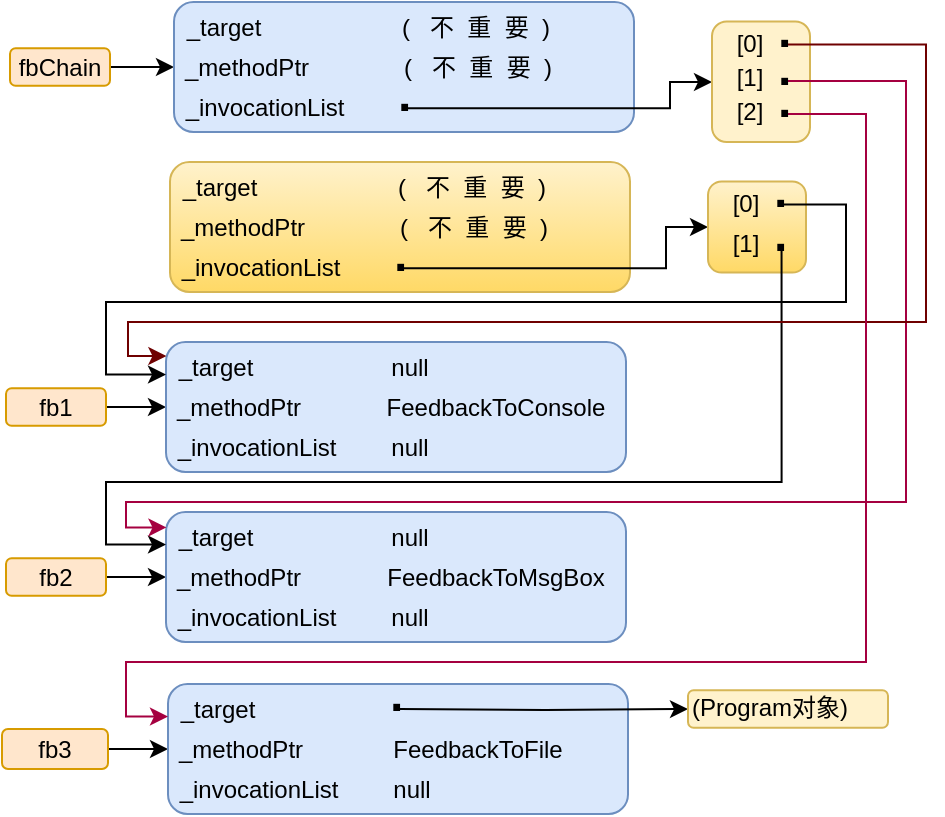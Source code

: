 <mxfile version="13.9.9" type="device"><diagram id="eLTa1Btp_zfPXQV7GXbo" name="第 1 页"><mxGraphModel dx="763" dy="670" grid="1" gridSize="10" guides="1" tooltips="1" connect="1" arrows="1" fold="1" page="1" pageScale="1" pageWidth="827" pageHeight="1169" math="0" shadow="0"><root><mxCell id="0"/><mxCell id="1" parent="0"/><mxCell id="TYRYgofvc2agowu7bQOd-41" style="edgeStyle=orthogonalEdgeStyle;rounded=0;orthogonalLoop=1;jettySize=auto;html=1;entryX=0;entryY=0.5;entryDx=0;entryDy=0;" parent="1" source="TYRYgofvc2agowu7bQOd-1" target="TYRYgofvc2agowu7bQOd-32" edge="1"><mxGeometry relative="1" as="geometry"/></mxCell><mxCell id="TYRYgofvc2agowu7bQOd-1" value="fb3" style="rounded=1;whiteSpace=wrap;html=1;fillColor=#ffe6cc;strokeColor=#d79b00;" parent="1" vertex="1"><mxGeometry x="198" y="643.5" width="53" height="20" as="geometry"/></mxCell><mxCell id="TYRYgofvc2agowu7bQOd-40" style="edgeStyle=orthogonalEdgeStyle;rounded=0;orthogonalLoop=1;jettySize=auto;html=1;entryX=0;entryY=0.5;entryDx=0;entryDy=0;" parent="1" source="TYRYgofvc2agowu7bQOd-2" target="TYRYgofvc2agowu7bQOd-3" edge="1"><mxGeometry relative="1" as="geometry"/></mxCell><mxCell id="TYRYgofvc2agowu7bQOd-2" value="fb1" style="rounded=1;whiteSpace=wrap;html=1;fillColor=#ffe6cc;strokeColor=#d79b00;" parent="1" vertex="1"><mxGeometry x="200" y="473.13" width="50" height="18.75" as="geometry"/></mxCell><mxCell id="TYRYgofvc2agowu7bQOd-3" value="" style="rounded=1;whiteSpace=wrap;html=1;align=left;fillColor=#dae8fc;strokeColor=#6c8ebf;" parent="1" vertex="1"><mxGeometry x="280" y="450" width="230" height="65" as="geometry"/></mxCell><mxCell id="TYRYgofvc2agowu7bQOd-12" value="_invocationList" style="text;html=1;strokeColor=none;fillColor=none;align=center;verticalAlign=middle;whiteSpace=wrap;rounded=0;" parent="1" vertex="1"><mxGeometry x="285" y="492.5" width="81" height="20" as="geometry"/></mxCell><mxCell id="TYRYgofvc2agowu7bQOd-13" value="_methodPtr" style="text;html=1;strokeColor=none;fillColor=none;align=center;verticalAlign=middle;whiteSpace=wrap;rounded=0;" parent="1" vertex="1"><mxGeometry x="285" y="472.5" width="63" height="20" as="geometry"/></mxCell><mxCell id="TYRYgofvc2agowu7bQOd-14" value="null" style="text;html=1;strokeColor=none;fillColor=none;align=center;verticalAlign=middle;whiteSpace=wrap;rounded=0;" parent="1" vertex="1"><mxGeometry x="392" y="452.5" width="20" height="20" as="geometry"/></mxCell><mxCell id="TYRYgofvc2agowu7bQOd-15" value="_target" style="text;html=1;strokeColor=none;fillColor=none;align=center;verticalAlign=middle;whiteSpace=wrap;rounded=0;" parent="1" vertex="1"><mxGeometry x="285" y="452.5" width="40" height="20" as="geometry"/></mxCell><mxCell id="TYRYgofvc2agowu7bQOd-30" value="null" style="text;html=1;strokeColor=none;fillColor=none;align=center;verticalAlign=middle;whiteSpace=wrap;rounded=0;" parent="1" vertex="1"><mxGeometry x="392" y="492.5" width="20" height="20" as="geometry"/></mxCell><mxCell id="TYRYgofvc2agowu7bQOd-31" value="FeedbackToConsole" style="text;html=1;strokeColor=none;fillColor=none;align=center;verticalAlign=middle;whiteSpace=wrap;rounded=0;" parent="1" vertex="1"><mxGeometry x="435" y="472.5" width="20" height="20" as="geometry"/></mxCell><mxCell id="TYRYgofvc2agowu7bQOd-32" value="" style="rounded=1;whiteSpace=wrap;html=1;align=left;fillColor=#dae8fc;strokeColor=#6c8ebf;" parent="1" vertex="1"><mxGeometry x="281" y="621" width="230" height="65" as="geometry"/></mxCell><mxCell id="TYRYgofvc2agowu7bQOd-33" value="_invocationList" style="text;html=1;strokeColor=none;fillColor=none;align=center;verticalAlign=middle;whiteSpace=wrap;rounded=0;" parent="1" vertex="1"><mxGeometry x="286" y="663.5" width="81" height="20" as="geometry"/></mxCell><mxCell id="TYRYgofvc2agowu7bQOd-34" value="_methodPtr" style="text;html=1;strokeColor=none;fillColor=none;align=center;verticalAlign=middle;whiteSpace=wrap;rounded=0;" parent="1" vertex="1"><mxGeometry x="286" y="643.5" width="63" height="20" as="geometry"/></mxCell><mxCell id="TYRYgofvc2agowu7bQOd-42" style="edgeStyle=orthogonalEdgeStyle;rounded=0;orthogonalLoop=1;jettySize=auto;html=1;entryX=0;entryY=0.5;entryDx=0;entryDy=0;" parent="1" target="TYRYgofvc2agowu7bQOd-39" edge="1"><mxGeometry relative="1" as="geometry"><mxPoint x="397" y="633.5" as="sourcePoint"/><mxPoint x="547" y="633.5" as="targetPoint"/></mxGeometry></mxCell><mxCell id="TYRYgofvc2agowu7bQOd-35" value="&lt;b&gt;&lt;font style=&quot;font-size: 24px&quot;&gt;·&lt;/font&gt;&lt;/b&gt;" style="text;html=1;strokeColor=none;fillColor=none;align=center;verticalAlign=middle;whiteSpace=wrap;rounded=0;" parent="1" vertex="1"><mxGeometry x="394.5" y="622.87" width="3" height="20" as="geometry"/></mxCell><mxCell id="TYRYgofvc2agowu7bQOd-36" value="_target" style="text;html=1;strokeColor=none;fillColor=none;align=center;verticalAlign=middle;whiteSpace=wrap;rounded=0;" parent="1" vertex="1"><mxGeometry x="286" y="623.5" width="40" height="20" as="geometry"/></mxCell><mxCell id="TYRYgofvc2agowu7bQOd-37" value="null" style="text;html=1;strokeColor=none;fillColor=none;align=center;verticalAlign=middle;whiteSpace=wrap;rounded=0;" parent="1" vertex="1"><mxGeometry x="393" y="663.5" width="20" height="20" as="geometry"/></mxCell><mxCell id="TYRYgofvc2agowu7bQOd-38" value="FeedbackToFile" style="text;html=1;strokeColor=none;fillColor=none;align=center;verticalAlign=middle;whiteSpace=wrap;rounded=0;" parent="1" vertex="1"><mxGeometry x="426" y="643.5" width="20" height="20" as="geometry"/></mxCell><mxCell id="TYRYgofvc2agowu7bQOd-39" value="(Program对象)" style="rounded=1;whiteSpace=wrap;html=1;align=left;fillColor=#fff2cc;strokeColor=#d6b656;" parent="1" vertex="1"><mxGeometry x="541" y="624.12" width="100" height="18.75" as="geometry"/></mxCell><mxCell id="YYfx2Cy97O6q9ejeGLDA-1" style="edgeStyle=orthogonalEdgeStyle;rounded=0;orthogonalLoop=1;jettySize=auto;html=1;entryX=0;entryY=0.5;entryDx=0;entryDy=0;" parent="1" source="YYfx2Cy97O6q9ejeGLDA-2" target="YYfx2Cy97O6q9ejeGLDA-3" edge="1"><mxGeometry relative="1" as="geometry"/></mxCell><mxCell id="YYfx2Cy97O6q9ejeGLDA-2" value="fb2" style="rounded=1;whiteSpace=wrap;html=1;fillColor=#ffe6cc;strokeColor=#d79b00;" parent="1" vertex="1"><mxGeometry x="200" y="558.13" width="50" height="18.75" as="geometry"/></mxCell><mxCell id="YYfx2Cy97O6q9ejeGLDA-3" value="" style="rounded=1;whiteSpace=wrap;html=1;align=left;fillColor=#dae8fc;strokeColor=#6c8ebf;" parent="1" vertex="1"><mxGeometry x="280" y="535" width="230" height="65" as="geometry"/></mxCell><mxCell id="YYfx2Cy97O6q9ejeGLDA-4" value="_invocationList" style="text;html=1;strokeColor=none;fillColor=none;align=center;verticalAlign=middle;whiteSpace=wrap;rounded=0;" parent="1" vertex="1"><mxGeometry x="285" y="577.5" width="81" height="20" as="geometry"/></mxCell><mxCell id="YYfx2Cy97O6q9ejeGLDA-5" value="_methodPtr" style="text;html=1;strokeColor=none;fillColor=none;align=center;verticalAlign=middle;whiteSpace=wrap;rounded=0;" parent="1" vertex="1"><mxGeometry x="285" y="557.5" width="63" height="20" as="geometry"/></mxCell><mxCell id="YYfx2Cy97O6q9ejeGLDA-6" value="null" style="text;html=1;strokeColor=none;fillColor=none;align=center;verticalAlign=middle;whiteSpace=wrap;rounded=0;" parent="1" vertex="1"><mxGeometry x="392" y="537.5" width="20" height="20" as="geometry"/></mxCell><mxCell id="YYfx2Cy97O6q9ejeGLDA-7" value="_target" style="text;html=1;strokeColor=none;fillColor=none;align=center;verticalAlign=middle;whiteSpace=wrap;rounded=0;" parent="1" vertex="1"><mxGeometry x="285" y="537.5" width="40" height="20" as="geometry"/></mxCell><mxCell id="YYfx2Cy97O6q9ejeGLDA-8" value="null" style="text;html=1;strokeColor=none;fillColor=none;align=center;verticalAlign=middle;whiteSpace=wrap;rounded=0;" parent="1" vertex="1"><mxGeometry x="392" y="577.5" width="20" height="20" as="geometry"/></mxCell><mxCell id="YYfx2Cy97O6q9ejeGLDA-9" value="FeedbackToMsgBox" style="text;html=1;strokeColor=none;fillColor=none;align=center;verticalAlign=middle;whiteSpace=wrap;rounded=0;" parent="1" vertex="1"><mxGeometry x="435" y="557.5" width="20" height="20" as="geometry"/></mxCell><mxCell id="T_lC6nNLW3NfyjReCriL-1" value="" style="rounded=1;whiteSpace=wrap;html=1;align=left;fillColor=#fff2cc;strokeColor=#d6b656;gradientColor=#ffd966;" parent="1" vertex="1"><mxGeometry x="282" y="360" width="230" height="65" as="geometry"/></mxCell><mxCell id="T_lC6nNLW3NfyjReCriL-2" value="_invocationList" style="text;html=1;strokeColor=none;fillColor=none;align=center;verticalAlign=middle;whiteSpace=wrap;rounded=0;" parent="1" vertex="1"><mxGeometry x="287" y="402.5" width="81" height="20" as="geometry"/></mxCell><mxCell id="T_lC6nNLW3NfyjReCriL-3" value="_methodPtr" style="text;html=1;strokeColor=none;fillColor=none;align=center;verticalAlign=middle;whiteSpace=wrap;rounded=0;" parent="1" vertex="1"><mxGeometry x="287" y="382.5" width="63" height="20" as="geometry"/></mxCell><mxCell id="T_lC6nNLW3NfyjReCriL-4" value="(&amp;nbsp; &amp;nbsp;不&amp;nbsp; 重&amp;nbsp; 要&amp;nbsp; )" style="text;html=1;strokeColor=none;fillColor=none;align=center;verticalAlign=middle;whiteSpace=wrap;rounded=0;" parent="1" vertex="1"><mxGeometry x="394" y="362.5" width="78" height="20" as="geometry"/></mxCell><mxCell id="T_lC6nNLW3NfyjReCriL-5" value="_target" style="text;html=1;strokeColor=none;fillColor=none;align=center;verticalAlign=middle;whiteSpace=wrap;rounded=0;" parent="1" vertex="1"><mxGeometry x="287" y="362.5" width="40" height="20" as="geometry"/></mxCell><mxCell id="T_lC6nNLW3NfyjReCriL-8" value="(&amp;nbsp; &amp;nbsp;不&amp;nbsp; 重&amp;nbsp; 要&amp;nbsp; )" style="text;html=1;strokeColor=none;fillColor=none;align=center;verticalAlign=middle;whiteSpace=wrap;rounded=0;" parent="1" vertex="1"><mxGeometry x="395" y="382.5" width="78" height="20" as="geometry"/></mxCell><mxCell id="T_lC6nNLW3NfyjReCriL-10" style="edgeStyle=orthogonalEdgeStyle;rounded=0;orthogonalLoop=1;jettySize=auto;html=1;entryX=0;entryY=0.5;entryDx=0;entryDy=0;" parent="1" target="T_lC6nNLW3NfyjReCriL-12" edge="1"><mxGeometry relative="1" as="geometry"><mxPoint x="399" y="413.13" as="sourcePoint"/><mxPoint x="549" y="413.13" as="targetPoint"/><Array as="points"><mxPoint x="530" y="413"/><mxPoint x="530" y="393"/></Array></mxGeometry></mxCell><mxCell id="T_lC6nNLW3NfyjReCriL-11" value="&lt;b&gt;&lt;font style=&quot;font-size: 24px&quot;&gt;·&lt;/font&gt;&lt;/b&gt;" style="text;html=1;strokeColor=none;fillColor=none;align=center;verticalAlign=middle;whiteSpace=wrap;rounded=0;" parent="1" vertex="1"><mxGeometry x="396.5" y="402.5" width="3" height="20" as="geometry"/></mxCell><mxCell id="T_lC6nNLW3NfyjReCriL-12" value="" style="rounded=1;whiteSpace=wrap;html=1;align=left;fillColor=#fff2cc;strokeColor=#d6b656;gradientColor=#ffd966;" parent="1" vertex="1"><mxGeometry x="551" y="369.69" width="49" height="45.62" as="geometry"/></mxCell><mxCell id="T_lC6nNLW3NfyjReCriL-22" style="edgeStyle=orthogonalEdgeStyle;rounded=0;orthogonalLoop=1;jettySize=auto;html=1;entryX=0;entryY=0.25;entryDx=0;entryDy=0;exitX=0.591;exitY=0.567;exitDx=0;exitDy=0;exitPerimeter=0;" parent="1" source="T_lC6nNLW3NfyjReCriL-13" target="YYfx2Cy97O6q9ejeGLDA-3" edge="1"><mxGeometry relative="1" as="geometry"><Array as="points"><mxPoint x="588" y="520"/><mxPoint x="250" y="520"/><mxPoint x="250" y="551"/></Array></mxGeometry></mxCell><mxCell id="T_lC6nNLW3NfyjReCriL-13" value="&lt;b&gt;&lt;font style=&quot;font-size: 24px&quot;&gt;·&lt;/font&gt;&lt;/b&gt;" style="text;html=1;strokeColor=none;fillColor=none;align=center;verticalAlign=middle;whiteSpace=wrap;rounded=0;" parent="1" vertex="1"><mxGeometry x="586" y="392.5" width="3" height="20" as="geometry"/></mxCell><mxCell id="T_lC6nNLW3NfyjReCriL-14" value="&lt;b&gt;&lt;font style=&quot;font-size: 24px&quot;&gt;·&lt;/font&gt;&lt;/b&gt;" style="text;html=1;strokeColor=none;fillColor=none;align=center;verticalAlign=middle;whiteSpace=wrap;rounded=0;" parent="1" vertex="1"><mxGeometry x="586" y="371.19" width="3" height="20" as="geometry"/></mxCell><mxCell id="T_lC6nNLW3NfyjReCriL-20" style="edgeStyle=orthogonalEdgeStyle;rounded=0;orthogonalLoop=1;jettySize=auto;html=1;exitX=1;exitY=0.5;exitDx=0;exitDy=0;entryX=0;entryY=0.25;entryDx=0;entryDy=0;" parent="1" source="T_lC6nNLW3NfyjReCriL-14" target="TYRYgofvc2agowu7bQOd-3" edge="1"><mxGeometry relative="1" as="geometry"><mxPoint x="230" y="470" as="targetPoint"/><mxPoint x="610" y="381" as="sourcePoint"/><Array as="points"><mxPoint x="620" y="381"/><mxPoint x="620" y="430"/><mxPoint x="250" y="430"/><mxPoint x="250" y="466"/></Array></mxGeometry></mxCell><mxCell id="T_lC6nNLW3NfyjReCriL-18" value="[0]" style="text;html=1;strokeColor=none;fillColor=none;align=center;verticalAlign=middle;whiteSpace=wrap;rounded=0;" parent="1" vertex="1"><mxGeometry x="550" y="371.19" width="40" height="20" as="geometry"/></mxCell><mxCell id="T_lC6nNLW3NfyjReCriL-19" value="[1]" style="text;html=1;strokeColor=none;fillColor=none;align=center;verticalAlign=middle;whiteSpace=wrap;rounded=0;" parent="1" vertex="1"><mxGeometry x="555" y="391.19" width="30" height="20" as="geometry"/></mxCell><mxCell id="bir1_4OZZLfkg9YsYjKm-1" style="edgeStyle=orthogonalEdgeStyle;rounded=0;orthogonalLoop=1;jettySize=auto;html=1;entryX=0;entryY=0.5;entryDx=0;entryDy=0;" edge="1" parent="1" source="bir1_4OZZLfkg9YsYjKm-2" target="bir1_4OZZLfkg9YsYjKm-3"><mxGeometry relative="1" as="geometry"/></mxCell><mxCell id="bir1_4OZZLfkg9YsYjKm-2" value="fbChain" style="rounded=1;whiteSpace=wrap;html=1;fillColor=#ffe6cc;strokeColor=#d79b00;" vertex="1" parent="1"><mxGeometry x="202" y="303.13" width="50" height="18.75" as="geometry"/></mxCell><mxCell id="bir1_4OZZLfkg9YsYjKm-3" value="" style="rounded=1;whiteSpace=wrap;html=1;align=left;fillColor=#dae8fc;strokeColor=#6c8ebf;" vertex="1" parent="1"><mxGeometry x="284" y="280" width="230" height="65" as="geometry"/></mxCell><mxCell id="bir1_4OZZLfkg9YsYjKm-4" value="_invocationList" style="text;html=1;strokeColor=none;fillColor=none;align=center;verticalAlign=middle;whiteSpace=wrap;rounded=0;" vertex="1" parent="1"><mxGeometry x="289" y="322.5" width="81" height="20" as="geometry"/></mxCell><mxCell id="bir1_4OZZLfkg9YsYjKm-5" value="_methodPtr" style="text;html=1;strokeColor=none;fillColor=none;align=center;verticalAlign=middle;whiteSpace=wrap;rounded=0;" vertex="1" parent="1"><mxGeometry x="289" y="302.5" width="63" height="20" as="geometry"/></mxCell><mxCell id="bir1_4OZZLfkg9YsYjKm-6" value="(&amp;nbsp; &amp;nbsp;不&amp;nbsp; 重&amp;nbsp; 要&amp;nbsp; )" style="text;html=1;strokeColor=none;fillColor=none;align=center;verticalAlign=middle;whiteSpace=wrap;rounded=0;" vertex="1" parent="1"><mxGeometry x="396" y="282.5" width="78" height="20" as="geometry"/></mxCell><mxCell id="bir1_4OZZLfkg9YsYjKm-7" value="_target" style="text;html=1;strokeColor=none;fillColor=none;align=center;verticalAlign=middle;whiteSpace=wrap;rounded=0;" vertex="1" parent="1"><mxGeometry x="289" y="282.5" width="40" height="20" as="geometry"/></mxCell><mxCell id="bir1_4OZZLfkg9YsYjKm-8" value="(&amp;nbsp; &amp;nbsp;不&amp;nbsp; 重&amp;nbsp; 要&amp;nbsp; )" style="text;html=1;strokeColor=none;fillColor=none;align=center;verticalAlign=middle;whiteSpace=wrap;rounded=0;" vertex="1" parent="1"><mxGeometry x="397" y="302.5" width="78" height="20" as="geometry"/></mxCell><mxCell id="bir1_4OZZLfkg9YsYjKm-9" style="edgeStyle=orthogonalEdgeStyle;rounded=0;orthogonalLoop=1;jettySize=auto;html=1;entryX=0;entryY=0.5;entryDx=0;entryDy=0;" edge="1" parent="1" target="bir1_4OZZLfkg9YsYjKm-11"><mxGeometry relative="1" as="geometry"><mxPoint x="401" y="333.13" as="sourcePoint"/><mxPoint x="551" y="333.13" as="targetPoint"/><Array as="points"><mxPoint x="532" y="333"/><mxPoint x="532" y="320"/><mxPoint x="553" y="320"/></Array></mxGeometry></mxCell><mxCell id="bir1_4OZZLfkg9YsYjKm-10" value="&lt;b&gt;&lt;font style=&quot;font-size: 24px&quot;&gt;·&lt;/font&gt;&lt;/b&gt;" style="text;html=1;strokeColor=none;fillColor=none;align=center;verticalAlign=middle;whiteSpace=wrap;rounded=0;" vertex="1" parent="1"><mxGeometry x="398.5" y="322.5" width="3" height="20" as="geometry"/></mxCell><mxCell id="bir1_4OZZLfkg9YsYjKm-11" value="" style="rounded=1;whiteSpace=wrap;html=1;align=left;fillColor=#fff2cc;strokeColor=#d6b656;" vertex="1" parent="1"><mxGeometry x="553" y="289.69" width="49" height="60.31" as="geometry"/></mxCell><mxCell id="bir1_4OZZLfkg9YsYjKm-19" style="edgeStyle=orthogonalEdgeStyle;rounded=0;orthogonalLoop=1;jettySize=auto;html=1;entryX=0.001;entryY=0.119;entryDx=0;entryDy=0;entryPerimeter=0;fillColor=#d80073;strokeColor=#A50040;" edge="1" parent="1" source="bir1_4OZZLfkg9YsYjKm-12" target="YYfx2Cy97O6q9ejeGLDA-3"><mxGeometry relative="1" as="geometry"><mxPoint x="640" y="510" as="targetPoint"/><Array as="points"><mxPoint x="650" y="320"/><mxPoint x="650" y="530"/><mxPoint x="260" y="530"/><mxPoint x="260" y="543"/></Array></mxGeometry></mxCell><mxCell id="bir1_4OZZLfkg9YsYjKm-12" value="&lt;b&gt;&lt;font style=&quot;font-size: 24px&quot;&gt;·&lt;/font&gt;&lt;/b&gt;" style="text;html=1;strokeColor=none;fillColor=none;align=center;verticalAlign=middle;whiteSpace=wrap;rounded=0;" vertex="1" parent="1"><mxGeometry x="588" y="309.5" width="3" height="20" as="geometry"/></mxCell><mxCell id="bir1_4OZZLfkg9YsYjKm-18" style="edgeStyle=orthogonalEdgeStyle;rounded=0;orthogonalLoop=1;jettySize=auto;html=1;entryX=0.001;entryY=0.1;entryDx=0;entryDy=0;entryPerimeter=0;fillColor=#a20025;strokeColor=#6F0000;" edge="1" parent="1" source="bir1_4OZZLfkg9YsYjKm-13" target="TYRYgofvc2agowu7bQOd-3"><mxGeometry relative="1" as="geometry"><mxPoint x="170" y="580" as="targetPoint"/><Array as="points"><mxPoint x="660" y="301"/><mxPoint x="660" y="440"/><mxPoint x="261" y="440"/><mxPoint x="261" y="457"/><mxPoint x="280" y="457"/></Array></mxGeometry></mxCell><mxCell id="bir1_4OZZLfkg9YsYjKm-13" value="&lt;b&gt;&lt;font style=&quot;font-size: 24px&quot;&gt;·&lt;/font&gt;&lt;/b&gt;" style="text;html=1;strokeColor=none;fillColor=none;align=center;verticalAlign=middle;whiteSpace=wrap;rounded=0;" vertex="1" parent="1"><mxGeometry x="588" y="291.19" width="3" height="20" as="geometry"/></mxCell><mxCell id="bir1_4OZZLfkg9YsYjKm-14" value="[0]" style="text;html=1;strokeColor=none;fillColor=none;align=center;verticalAlign=middle;whiteSpace=wrap;rounded=0;" vertex="1" parent="1"><mxGeometry x="558" y="291.19" width="28" height="20" as="geometry"/></mxCell><mxCell id="bir1_4OZZLfkg9YsYjKm-15" value="[1]" style="text;html=1;strokeColor=none;fillColor=none;align=center;verticalAlign=middle;whiteSpace=wrap;rounded=0;" vertex="1" parent="1"><mxGeometry x="557" y="308.19" width="30" height="20" as="geometry"/></mxCell><mxCell id="bir1_4OZZLfkg9YsYjKm-20" style="edgeStyle=orthogonalEdgeStyle;rounded=0;orthogonalLoop=1;jettySize=auto;html=1;entryX=0;entryY=0.25;entryDx=0;entryDy=0;fillColor=#d80073;strokeColor=#A50040;" edge="1" parent="1" source="bir1_4OZZLfkg9YsYjKm-16" target="TYRYgofvc2agowu7bQOd-32"><mxGeometry relative="1" as="geometry"><mxPoint x="680" y="380" as="targetPoint"/><Array as="points"><mxPoint x="630" y="336"/><mxPoint x="630" y="610"/><mxPoint x="260" y="610"/><mxPoint x="260" y="637"/></Array></mxGeometry></mxCell><mxCell id="bir1_4OZZLfkg9YsYjKm-16" value="&lt;b&gt;&lt;font style=&quot;font-size: 24px&quot;&gt;·&lt;/font&gt;&lt;/b&gt;" style="text;html=1;strokeColor=none;fillColor=none;align=center;verticalAlign=middle;whiteSpace=wrap;rounded=0;" vertex="1" parent="1"><mxGeometry x="588" y="326" width="3" height="20" as="geometry"/></mxCell><mxCell id="bir1_4OZZLfkg9YsYjKm-17" value="[2]" style="text;html=1;strokeColor=none;fillColor=none;align=center;verticalAlign=middle;whiteSpace=wrap;rounded=0;" vertex="1" parent="1"><mxGeometry x="557" y="324.69" width="30" height="20" as="geometry"/></mxCell></root></mxGraphModel></diagram></mxfile>